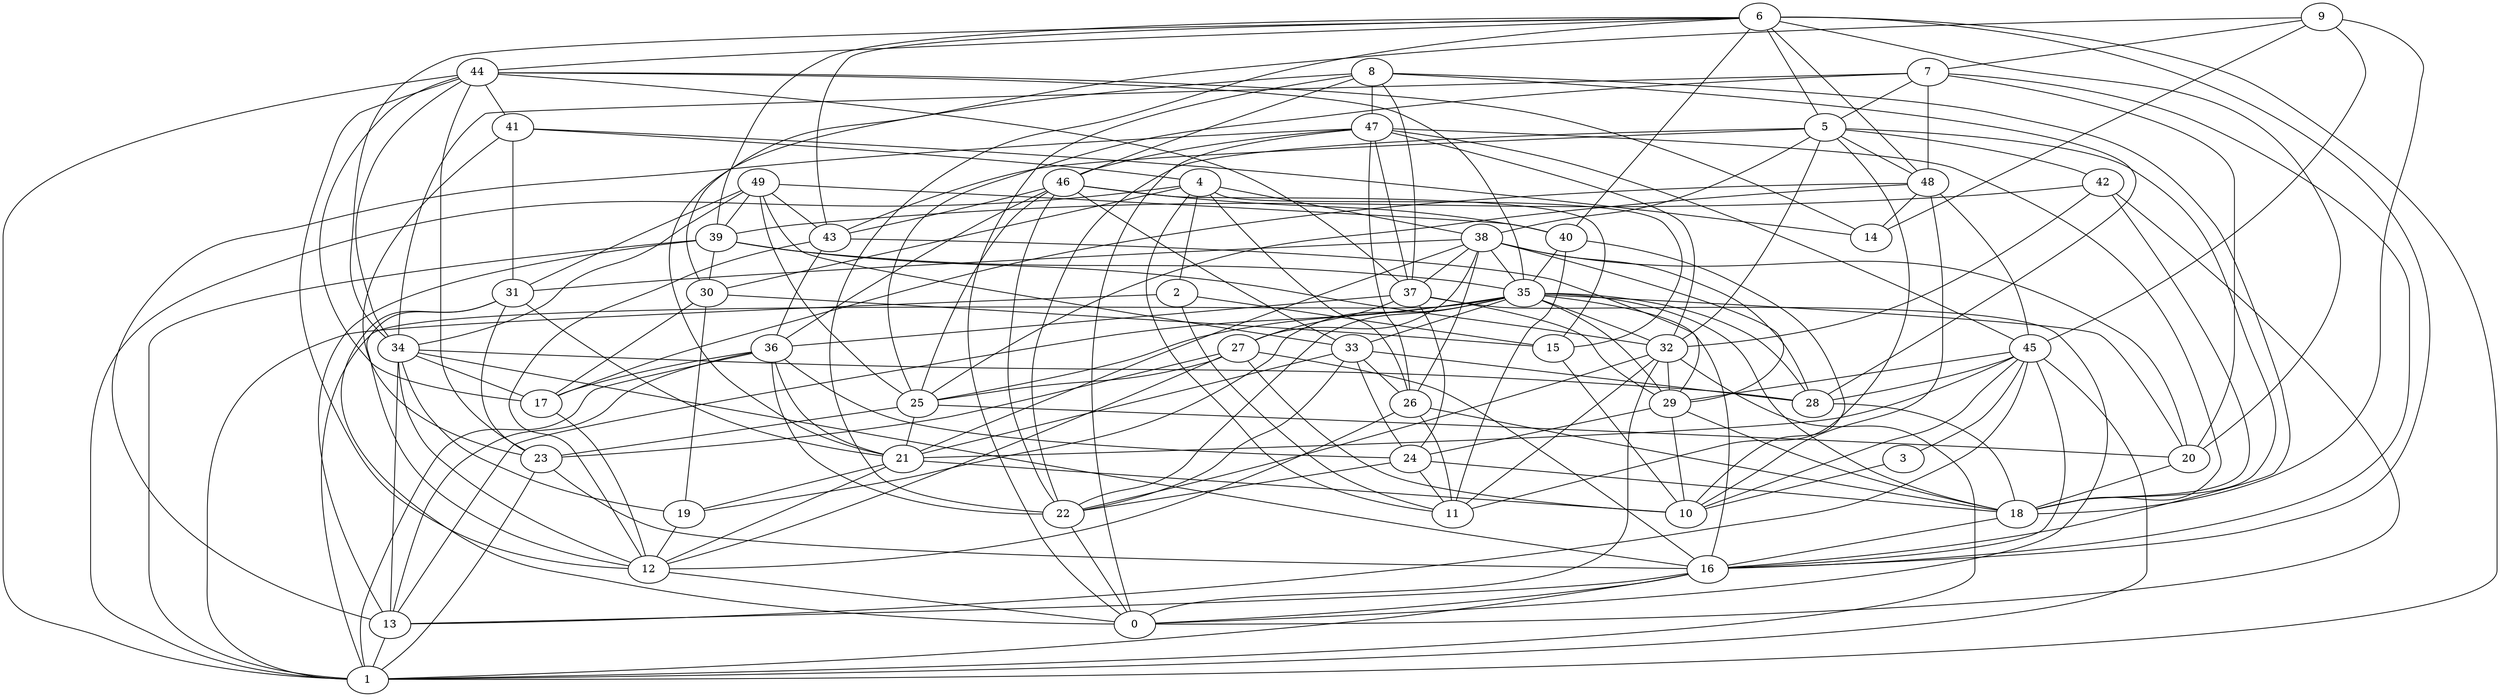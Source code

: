 digraph GG_graph {

subgraph G_graph {
edge [color = black]
"31" -> "12" [dir = none]
"18" -> "16" [dir = none]
"21" -> "10" [dir = none]
"38" -> "20" [dir = none]
"38" -> "35" [dir = none]
"25" -> "20" [dir = none]
"4" -> "1" [dir = none]
"4" -> "15" [dir = none]
"4" -> "2" [dir = none]
"4" -> "26" [dir = none]
"8" -> "47" [dir = none]
"39" -> "32" [dir = none]
"48" -> "10" [dir = none]
"48" -> "45" [dir = none]
"19" -> "12" [dir = none]
"26" -> "12" [dir = none]
"32" -> "11" [dir = none]
"32" -> "0" [dir = none]
"40" -> "35" [dir = none]
"9" -> "30" [dir = none]
"9" -> "45" [dir = none]
"36" -> "22" [dir = none]
"36" -> "13" [dir = none]
"6" -> "44" [dir = none]
"6" -> "16" [dir = none]
"45" -> "3" [dir = none]
"45" -> "16" [dir = none]
"45" -> "13" [dir = none]
"47" -> "45" [dir = none]
"46" -> "36" [dir = none]
"49" -> "33" [dir = none]
"49" -> "43" [dir = none]
"49" -> "34" [dir = none]
"42" -> "32" [dir = none]
"7" -> "5" [dir = none]
"7" -> "16" [dir = none]
"35" -> "19" [dir = none]
"35" -> "32" [dir = none]
"35" -> "13" [dir = none]
"35" -> "29" [dir = none]
"27" -> "10" [dir = none]
"34" -> "17" [dir = none]
"34" -> "28" [dir = none]
"34" -> "16" [dir = none]
"37" -> "24" [dir = none]
"37" -> "27" [dir = none]
"44" -> "23" [dir = none]
"44" -> "41" [dir = none]
"44" -> "14" [dir = none]
"35" -> "1" [dir = none]
"6" -> "40" [dir = none]
"38" -> "26" [dir = none]
"3" -> "10" [dir = none]
"26" -> "11" [dir = none]
"39" -> "30" [dir = none]
"38" -> "21" [dir = none]
"38" -> "28" [dir = none]
"46" -> "40" [dir = none]
"49" -> "39" [dir = none]
"43" -> "36" [dir = none]
"2" -> "11" [dir = none]
"7" -> "20" [dir = none]
"15" -> "10" [dir = none]
"48" -> "17" [dir = none]
"29" -> "24" [dir = none]
"6" -> "39" [dir = none]
"7" -> "25" [dir = none]
"31" -> "0" [dir = none]
"8" -> "0" [dir = none]
"45" -> "28" [dir = none]
"44" -> "17" [dir = none]
"6" -> "1" [dir = none]
"35" -> "16" [dir = none]
"9" -> "14" [dir = none]
"6" -> "34" [dir = none]
"46" -> "15" [dir = none]
"37" -> "36" [dir = none]
"35" -> "25" [dir = none]
"9" -> "7" [dir = none]
"38" -> "27" [dir = none]
"46" -> "22" [dir = none]
"47" -> "0" [dir = none]
"6" -> "5" [dir = none]
"21" -> "12" [dir = none]
"24" -> "22" [dir = none]
"5" -> "18" [dir = none]
"39" -> "35" [dir = none]
"2" -> "1" [dir = none]
"22" -> "0" [dir = none]
"4" -> "30" [dir = none]
"27" -> "25" [dir = none]
"28" -> "18" [dir = none]
"36" -> "17" [dir = none]
"21" -> "19" [dir = none]
"34" -> "19" [dir = none]
"5" -> "32" [dir = none]
"12" -> "0" [dir = none]
"40" -> "11" [dir = none]
"31" -> "21" [dir = none]
"49" -> "31" [dir = none]
"23" -> "16" [dir = none]
"6" -> "20" [dir = none]
"39" -> "13" [dir = none]
"35" -> "33" [dir = none]
"30" -> "17" [dir = none]
"7" -> "48" [dir = none]
"23" -> "1" [dir = none]
"49" -> "40" [dir = none]
"5" -> "22" [dir = none]
"44" -> "35" [dir = none]
"2" -> "15" [dir = none]
"35" -> "28" [dir = none]
"13" -> "1" [dir = none]
"33" -> "28" [dir = none]
"47" -> "37" [dir = none]
"44" -> "37" [dir = none]
"27" -> "23" [dir = none]
"33" -> "24" [dir = none]
"46" -> "33" [dir = none]
"37" -> "29" [dir = none]
"43" -> "12" [dir = none]
"16" -> "0" [dir = none]
"9" -> "18" [dir = none]
"5" -> "11" [dir = none]
"35" -> "20" [dir = none]
"25" -> "21" [dir = none]
"5" -> "42" [dir = none]
"45" -> "1" [dir = none]
"33" -> "22" [dir = none]
"47" -> "26" [dir = none]
"6" -> "22" [dir = none]
"29" -> "18" [dir = none]
"33" -> "26" [dir = none]
"5" -> "38" [dir = none]
"38" -> "37" [dir = none]
"39" -> "1" [dir = none]
"34" -> "13" [dir = none]
"8" -> "46" [dir = none]
"29" -> "10" [dir = none]
"6" -> "43" [dir = none]
"33" -> "21" [dir = none]
"30" -> "19" [dir = none]
"42" -> "39" [dir = none]
"44" -> "12" [dir = none]
"38" -> "29" [dir = none]
"37" -> "0" [dir = none]
"47" -> "13" [dir = none]
"30" -> "15" [dir = none]
"5" -> "48" [dir = none]
"49" -> "25" [dir = none]
"36" -> "1" [dir = none]
"36" -> "21" [dir = none]
"5" -> "43" [dir = none]
"41" -> "31" [dir = none]
"47" -> "46" [dir = none]
"42" -> "0" [dir = none]
"8" -> "16" [dir = none]
"46" -> "25" [dir = none]
"7" -> "34" [dir = none]
"42" -> "18" [dir = none]
"16" -> "13" [dir = none]
"47" -> "18" [dir = none]
"8" -> "28" [dir = none]
"35" -> "18" [dir = none]
"41" -> "4" [dir = none]
"44" -> "1" [dir = none]
"17" -> "12" [dir = none]
"32" -> "29" [dir = none]
"34" -> "12" [dir = none]
"41" -> "23" [dir = none]
"24" -> "11" [dir = none]
"45" -> "10" [dir = none]
"32" -> "22" [dir = none]
"27" -> "12" [dir = none]
"32" -> "1" [dir = none]
"25" -> "23" [dir = none]
"46" -> "43" [dir = none]
"40" -> "10" [dir = none]
"8" -> "21" [dir = none]
"27" -> "16" [dir = none]
"24" -> "18" [dir = none]
"35" -> "22" [dir = none]
"45" -> "21" [dir = none]
"48" -> "25" [dir = none]
"41" -> "14" [dir = none]
"38" -> "31" [dir = none]
"8" -> "37" [dir = none]
"44" -> "34" [dir = none]
"43" -> "29" [dir = none]
"4" -> "11" [dir = none]
"45" -> "29" [dir = none]
"31" -> "23" [dir = none]
"16" -> "1" [dir = none]
"4" -> "38" [dir = none]
"48" -> "14" [dir = none]
"20" -> "18" [dir = none]
"6" -> "48" [dir = none]
"47" -> "32" [dir = none]
"36" -> "24" [dir = none]
"26" -> "18" [dir = none]
}

}
